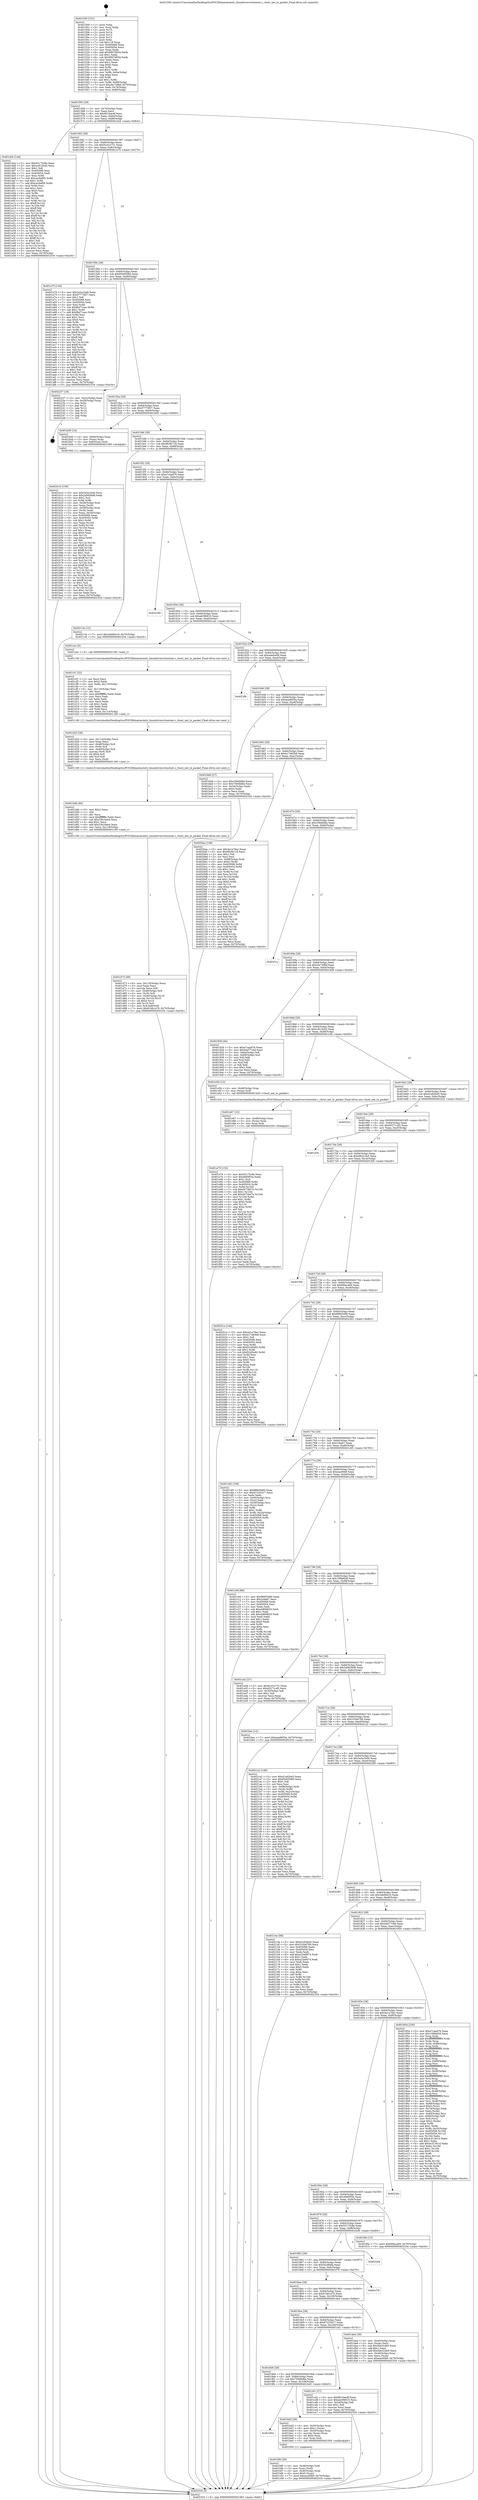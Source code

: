 digraph "0x401500" {
  label = "0x401500 (/mnt/c/Users/mathe/Desktop/tcc/POCII/binaries/extr_linuxdriversvhostnet.c_vhost_net_tx_packet_Final-ollvm.out::main(0))"
  labelloc = "t"
  node[shape=record]

  Entry [label="",width=0.3,height=0.3,shape=circle,fillcolor=black,style=filled]
  "0x401565" [label="{
     0x401565 [29]\l
     | [instrs]\l
     &nbsp;&nbsp;0x401565 \<+3\>: mov -0x70(%rbp),%eax\l
     &nbsp;&nbsp;0x401568 \<+2\>: mov %eax,%ecx\l
     &nbsp;&nbsp;0x40156a \<+6\>: sub $0x8010ae4f,%ecx\l
     &nbsp;&nbsp;0x401570 \<+6\>: mov %eax,-0x84(%rbp)\l
     &nbsp;&nbsp;0x401576 \<+6\>: mov %ecx,-0x88(%rbp)\l
     &nbsp;&nbsp;0x40157c \<+6\>: je 0000000000401dcb \<main+0x8cb\>\l
  }"]
  "0x401dcb" [label="{
     0x401dcb [144]\l
     | [instrs]\l
     &nbsp;&nbsp;0x401dcb \<+5\>: mov $0x55175c8e,%eax\l
     &nbsp;&nbsp;0x401dd0 \<+5\>: mov $0xcc912b43,%ecx\l
     &nbsp;&nbsp;0x401dd5 \<+2\>: mov $0x1,%dl\l
     &nbsp;&nbsp;0x401dd7 \<+7\>: mov 0x405068,%esi\l
     &nbsp;&nbsp;0x401dde \<+7\>: mov 0x405054,%edi\l
     &nbsp;&nbsp;0x401de5 \<+3\>: mov %esi,%r8d\l
     &nbsp;&nbsp;0x401de8 \<+7\>: sub $0xcec9af00,%r8d\l
     &nbsp;&nbsp;0x401def \<+4\>: sub $0x1,%r8d\l
     &nbsp;&nbsp;0x401df3 \<+7\>: add $0xcec9af00,%r8d\l
     &nbsp;&nbsp;0x401dfa \<+4\>: imul %r8d,%esi\l
     &nbsp;&nbsp;0x401dfe \<+3\>: and $0x1,%esi\l
     &nbsp;&nbsp;0x401e01 \<+3\>: cmp $0x0,%esi\l
     &nbsp;&nbsp;0x401e04 \<+4\>: sete %r9b\l
     &nbsp;&nbsp;0x401e08 \<+3\>: cmp $0xa,%edi\l
     &nbsp;&nbsp;0x401e0b \<+4\>: setl %r10b\l
     &nbsp;&nbsp;0x401e0f \<+3\>: mov %r9b,%r11b\l
     &nbsp;&nbsp;0x401e12 \<+4\>: xor $0xff,%r11b\l
     &nbsp;&nbsp;0x401e16 \<+3\>: mov %r10b,%bl\l
     &nbsp;&nbsp;0x401e19 \<+3\>: xor $0xff,%bl\l
     &nbsp;&nbsp;0x401e1c \<+3\>: xor $0x1,%dl\l
     &nbsp;&nbsp;0x401e1f \<+3\>: mov %r11b,%r14b\l
     &nbsp;&nbsp;0x401e22 \<+4\>: and $0xff,%r14b\l
     &nbsp;&nbsp;0x401e26 \<+3\>: and %dl,%r9b\l
     &nbsp;&nbsp;0x401e29 \<+3\>: mov %bl,%r15b\l
     &nbsp;&nbsp;0x401e2c \<+4\>: and $0xff,%r15b\l
     &nbsp;&nbsp;0x401e30 \<+3\>: and %dl,%r10b\l
     &nbsp;&nbsp;0x401e33 \<+3\>: or %r9b,%r14b\l
     &nbsp;&nbsp;0x401e36 \<+3\>: or %r10b,%r15b\l
     &nbsp;&nbsp;0x401e39 \<+3\>: xor %r15b,%r14b\l
     &nbsp;&nbsp;0x401e3c \<+3\>: or %bl,%r11b\l
     &nbsp;&nbsp;0x401e3f \<+4\>: xor $0xff,%r11b\l
     &nbsp;&nbsp;0x401e43 \<+3\>: or $0x1,%dl\l
     &nbsp;&nbsp;0x401e46 \<+3\>: and %dl,%r11b\l
     &nbsp;&nbsp;0x401e49 \<+3\>: or %r11b,%r14b\l
     &nbsp;&nbsp;0x401e4c \<+4\>: test $0x1,%r14b\l
     &nbsp;&nbsp;0x401e50 \<+3\>: cmovne %ecx,%eax\l
     &nbsp;&nbsp;0x401e53 \<+3\>: mov %eax,-0x70(%rbp)\l
     &nbsp;&nbsp;0x401e56 \<+5\>: jmp 0000000000402334 \<main+0xe34\>\l
  }"]
  "0x401582" [label="{
     0x401582 [28]\l
     | [instrs]\l
     &nbsp;&nbsp;0x401582 \<+5\>: jmp 0000000000401587 \<main+0x87\>\l
     &nbsp;&nbsp;0x401587 \<+6\>: mov -0x84(%rbp),%eax\l
     &nbsp;&nbsp;0x40158d \<+5\>: sub $0x91d1e731,%eax\l
     &nbsp;&nbsp;0x401592 \<+6\>: mov %eax,-0x8c(%rbp)\l
     &nbsp;&nbsp;0x401598 \<+6\>: je 0000000000401a70 \<main+0x570\>\l
  }"]
  Exit [label="",width=0.3,height=0.3,shape=circle,fillcolor=black,style=filled,peripheries=2]
  "0x401a70" [label="{
     0x401a70 [144]\l
     | [instrs]\l
     &nbsp;&nbsp;0x401a70 \<+5\>: mov $0x3a3a1b49,%eax\l
     &nbsp;&nbsp;0x401a75 \<+5\>: mov $0x97773f27,%ecx\l
     &nbsp;&nbsp;0x401a7a \<+2\>: mov $0x1,%dl\l
     &nbsp;&nbsp;0x401a7c \<+7\>: mov 0x405068,%esi\l
     &nbsp;&nbsp;0x401a83 \<+7\>: mov 0x405054,%edi\l
     &nbsp;&nbsp;0x401a8a \<+3\>: mov %esi,%r8d\l
     &nbsp;&nbsp;0x401a8d \<+7\>: sub $0xfbd71eec,%r8d\l
     &nbsp;&nbsp;0x401a94 \<+4\>: sub $0x1,%r8d\l
     &nbsp;&nbsp;0x401a98 \<+7\>: add $0xfbd71eec,%r8d\l
     &nbsp;&nbsp;0x401a9f \<+4\>: imul %r8d,%esi\l
     &nbsp;&nbsp;0x401aa3 \<+3\>: and $0x1,%esi\l
     &nbsp;&nbsp;0x401aa6 \<+3\>: cmp $0x0,%esi\l
     &nbsp;&nbsp;0x401aa9 \<+4\>: sete %r9b\l
     &nbsp;&nbsp;0x401aad \<+3\>: cmp $0xa,%edi\l
     &nbsp;&nbsp;0x401ab0 \<+4\>: setl %r10b\l
     &nbsp;&nbsp;0x401ab4 \<+3\>: mov %r9b,%r11b\l
     &nbsp;&nbsp;0x401ab7 \<+4\>: xor $0xff,%r11b\l
     &nbsp;&nbsp;0x401abb \<+3\>: mov %r10b,%bl\l
     &nbsp;&nbsp;0x401abe \<+3\>: xor $0xff,%bl\l
     &nbsp;&nbsp;0x401ac1 \<+3\>: xor $0x1,%dl\l
     &nbsp;&nbsp;0x401ac4 \<+3\>: mov %r11b,%r14b\l
     &nbsp;&nbsp;0x401ac7 \<+4\>: and $0xff,%r14b\l
     &nbsp;&nbsp;0x401acb \<+3\>: and %dl,%r9b\l
     &nbsp;&nbsp;0x401ace \<+3\>: mov %bl,%r15b\l
     &nbsp;&nbsp;0x401ad1 \<+4\>: and $0xff,%r15b\l
     &nbsp;&nbsp;0x401ad5 \<+3\>: and %dl,%r10b\l
     &nbsp;&nbsp;0x401ad8 \<+3\>: or %r9b,%r14b\l
     &nbsp;&nbsp;0x401adb \<+3\>: or %r10b,%r15b\l
     &nbsp;&nbsp;0x401ade \<+3\>: xor %r15b,%r14b\l
     &nbsp;&nbsp;0x401ae1 \<+3\>: or %bl,%r11b\l
     &nbsp;&nbsp;0x401ae4 \<+4\>: xor $0xff,%r11b\l
     &nbsp;&nbsp;0x401ae8 \<+3\>: or $0x1,%dl\l
     &nbsp;&nbsp;0x401aeb \<+3\>: and %dl,%r11b\l
     &nbsp;&nbsp;0x401aee \<+3\>: or %r11b,%r14b\l
     &nbsp;&nbsp;0x401af1 \<+4\>: test $0x1,%r14b\l
     &nbsp;&nbsp;0x401af5 \<+3\>: cmovne %ecx,%eax\l
     &nbsp;&nbsp;0x401af8 \<+3\>: mov %eax,-0x70(%rbp)\l
     &nbsp;&nbsp;0x401afb \<+5\>: jmp 0000000000402334 \<main+0xe34\>\l
  }"]
  "0x40159e" [label="{
     0x40159e [28]\l
     | [instrs]\l
     &nbsp;&nbsp;0x40159e \<+5\>: jmp 00000000004015a3 \<main+0xa3\>\l
     &nbsp;&nbsp;0x4015a3 \<+6\>: mov -0x84(%rbp),%eax\l
     &nbsp;&nbsp;0x4015a9 \<+5\>: sub $0x95405060,%eax\l
     &nbsp;&nbsp;0x4015ae \<+6\>: mov %eax,-0x90(%rbp)\l
     &nbsp;&nbsp;0x4015b4 \<+6\>: je 0000000000402237 \<main+0xd37\>\l
  }"]
  "0x401e76" [label="{
     0x401e76 [152]\l
     | [instrs]\l
     &nbsp;&nbsp;0x401e76 \<+5\>: mov $0x55175c8e,%ecx\l
     &nbsp;&nbsp;0x401e7b \<+5\>: mov $0x4fd0f55e,%edx\l
     &nbsp;&nbsp;0x401e80 \<+3\>: mov $0x1,%sil\l
     &nbsp;&nbsp;0x401e83 \<+8\>: mov 0x405068,%r8d\l
     &nbsp;&nbsp;0x401e8b \<+8\>: mov 0x405054,%r9d\l
     &nbsp;&nbsp;0x401e93 \<+3\>: mov %r8d,%r10d\l
     &nbsp;&nbsp;0x401e96 \<+7\>: sub $0xd473b07e,%r10d\l
     &nbsp;&nbsp;0x401e9d \<+4\>: sub $0x1,%r10d\l
     &nbsp;&nbsp;0x401ea1 \<+7\>: add $0xd473b07e,%r10d\l
     &nbsp;&nbsp;0x401ea8 \<+4\>: imul %r10d,%r8d\l
     &nbsp;&nbsp;0x401eac \<+4\>: and $0x1,%r8d\l
     &nbsp;&nbsp;0x401eb0 \<+4\>: cmp $0x0,%r8d\l
     &nbsp;&nbsp;0x401eb4 \<+4\>: sete %r11b\l
     &nbsp;&nbsp;0x401eb8 \<+4\>: cmp $0xa,%r9d\l
     &nbsp;&nbsp;0x401ebc \<+3\>: setl %bl\l
     &nbsp;&nbsp;0x401ebf \<+3\>: mov %r11b,%r14b\l
     &nbsp;&nbsp;0x401ec2 \<+4\>: xor $0xff,%r14b\l
     &nbsp;&nbsp;0x401ec6 \<+3\>: mov %bl,%r15b\l
     &nbsp;&nbsp;0x401ec9 \<+4\>: xor $0xff,%r15b\l
     &nbsp;&nbsp;0x401ecd \<+4\>: xor $0x0,%sil\l
     &nbsp;&nbsp;0x401ed1 \<+3\>: mov %r14b,%r12b\l
     &nbsp;&nbsp;0x401ed4 \<+4\>: and $0x0,%r12b\l
     &nbsp;&nbsp;0x401ed8 \<+3\>: and %sil,%r11b\l
     &nbsp;&nbsp;0x401edb \<+3\>: mov %r15b,%r13b\l
     &nbsp;&nbsp;0x401ede \<+4\>: and $0x0,%r13b\l
     &nbsp;&nbsp;0x401ee2 \<+3\>: and %sil,%bl\l
     &nbsp;&nbsp;0x401ee5 \<+3\>: or %r11b,%r12b\l
     &nbsp;&nbsp;0x401ee8 \<+3\>: or %bl,%r13b\l
     &nbsp;&nbsp;0x401eeb \<+3\>: xor %r13b,%r12b\l
     &nbsp;&nbsp;0x401eee \<+3\>: or %r15b,%r14b\l
     &nbsp;&nbsp;0x401ef1 \<+4\>: xor $0xff,%r14b\l
     &nbsp;&nbsp;0x401ef5 \<+4\>: or $0x0,%sil\l
     &nbsp;&nbsp;0x401ef9 \<+3\>: and %sil,%r14b\l
     &nbsp;&nbsp;0x401efc \<+3\>: or %r14b,%r12b\l
     &nbsp;&nbsp;0x401eff \<+4\>: test $0x1,%r12b\l
     &nbsp;&nbsp;0x401f03 \<+3\>: cmovne %edx,%ecx\l
     &nbsp;&nbsp;0x401f06 \<+3\>: mov %ecx,-0x70(%rbp)\l
     &nbsp;&nbsp;0x401f09 \<+5\>: jmp 0000000000402334 \<main+0xe34\>\l
  }"]
  "0x402237" [label="{
     0x402237 [18]\l
     | [instrs]\l
     &nbsp;&nbsp;0x402237 \<+3\>: mov -0x2c(%rbp),%eax\l
     &nbsp;&nbsp;0x40223a \<+4\>: lea -0x28(%rbp),%rsp\l
     &nbsp;&nbsp;0x40223e \<+1\>: pop %rbx\l
     &nbsp;&nbsp;0x40223f \<+2\>: pop %r12\l
     &nbsp;&nbsp;0x402241 \<+2\>: pop %r13\l
     &nbsp;&nbsp;0x402243 \<+2\>: pop %r14\l
     &nbsp;&nbsp;0x402245 \<+2\>: pop %r15\l
     &nbsp;&nbsp;0x402247 \<+1\>: pop %rbp\l
     &nbsp;&nbsp;0x402248 \<+1\>: ret\l
  }"]
  "0x4015ba" [label="{
     0x4015ba [28]\l
     | [instrs]\l
     &nbsp;&nbsp;0x4015ba \<+5\>: jmp 00000000004015bf \<main+0xbf\>\l
     &nbsp;&nbsp;0x4015bf \<+6\>: mov -0x84(%rbp),%eax\l
     &nbsp;&nbsp;0x4015c5 \<+5\>: sub $0x97773f27,%eax\l
     &nbsp;&nbsp;0x4015ca \<+6\>: mov %eax,-0x94(%rbp)\l
     &nbsp;&nbsp;0x4015d0 \<+6\>: je 0000000000401b00 \<main+0x600\>\l
  }"]
  "0x401e67" [label="{
     0x401e67 [15]\l
     | [instrs]\l
     &nbsp;&nbsp;0x401e67 \<+4\>: mov -0x48(%rbp),%rax\l
     &nbsp;&nbsp;0x401e6b \<+3\>: mov (%rax),%rax\l
     &nbsp;&nbsp;0x401e6e \<+3\>: mov %rax,%rdi\l
     &nbsp;&nbsp;0x401e71 \<+5\>: call 0000000000401030 \<free@plt\>\l
     | [calls]\l
     &nbsp;&nbsp;0x401030 \{1\} (unknown)\l
  }"]
  "0x401b00" [label="{
     0x401b00 [16]\l
     | [instrs]\l
     &nbsp;&nbsp;0x401b00 \<+4\>: mov -0x60(%rbp),%rax\l
     &nbsp;&nbsp;0x401b04 \<+3\>: mov (%rax),%rax\l
     &nbsp;&nbsp;0x401b07 \<+4\>: mov 0x8(%rax),%rdi\l
     &nbsp;&nbsp;0x401b0b \<+5\>: call 0000000000401060 \<atoi@plt\>\l
     | [calls]\l
     &nbsp;&nbsp;0x401060 \{1\} (unknown)\l
  }"]
  "0x4015d6" [label="{
     0x4015d6 [28]\l
     | [instrs]\l
     &nbsp;&nbsp;0x4015d6 \<+5\>: jmp 00000000004015db \<main+0xdb\>\l
     &nbsp;&nbsp;0x4015db \<+6\>: mov -0x84(%rbp),%eax\l
     &nbsp;&nbsp;0x4015e1 \<+5\>: sub $0x9fc0b718,%eax\l
     &nbsp;&nbsp;0x4015e6 \<+6\>: mov %eax,-0x98(%rbp)\l
     &nbsp;&nbsp;0x4015ec \<+6\>: je 000000000040213e \<main+0xc3e\>\l
  }"]
  "0x401d73" [label="{
     0x401d73 [49]\l
     | [instrs]\l
     &nbsp;&nbsp;0x401d73 \<+6\>: mov -0x118(%rbp),%ecx\l
     &nbsp;&nbsp;0x401d79 \<+3\>: imul %eax,%ecx\l
     &nbsp;&nbsp;0x401d7c \<+3\>: movslq %ecx,%r8\l
     &nbsp;&nbsp;0x401d7f \<+4\>: mov -0x48(%rbp),%r9\l
     &nbsp;&nbsp;0x401d83 \<+3\>: mov (%r9),%r9\l
     &nbsp;&nbsp;0x401d86 \<+4\>: mov -0x40(%rbp),%r10\l
     &nbsp;&nbsp;0x401d8a \<+3\>: movslq (%r10),%r10\l
     &nbsp;&nbsp;0x401d8d \<+4\>: shl $0x4,%r10\l
     &nbsp;&nbsp;0x401d91 \<+3\>: add %r10,%r9\l
     &nbsp;&nbsp;0x401d94 \<+4\>: mov %r8,0x8(%r9)\l
     &nbsp;&nbsp;0x401d98 \<+7\>: movl $0x61bb1a76,-0x70(%rbp)\l
     &nbsp;&nbsp;0x401d9f \<+5\>: jmp 0000000000402334 \<main+0xe34\>\l
  }"]
  "0x40213e" [label="{
     0x40213e [12]\l
     | [instrs]\l
     &nbsp;&nbsp;0x40213e \<+7\>: movl $0x3eb80e16,-0x70(%rbp)\l
     &nbsp;&nbsp;0x402145 \<+5\>: jmp 0000000000402334 \<main+0xe34\>\l
  }"]
  "0x4015f2" [label="{
     0x4015f2 [28]\l
     | [instrs]\l
     &nbsp;&nbsp;0x4015f2 \<+5\>: jmp 00000000004015f7 \<main+0xf7\>\l
     &nbsp;&nbsp;0x4015f7 \<+6\>: mov -0x84(%rbp),%eax\l
     &nbsp;&nbsp;0x4015fd \<+5\>: sub $0xa7caa876,%eax\l
     &nbsp;&nbsp;0x401602 \<+6\>: mov %eax,-0x9c(%rbp)\l
     &nbsp;&nbsp;0x401608 \<+6\>: je 0000000000402249 \<main+0xd49\>\l
  }"]
  "0x401d4b" [label="{
     0x401d4b [40]\l
     | [instrs]\l
     &nbsp;&nbsp;0x401d4b \<+5\>: mov $0x2,%ecx\l
     &nbsp;&nbsp;0x401d50 \<+1\>: cltd\l
     &nbsp;&nbsp;0x401d51 \<+2\>: idiv %ecx\l
     &nbsp;&nbsp;0x401d53 \<+6\>: imul $0xfffffffe,%edx,%ecx\l
     &nbsp;&nbsp;0x401d59 \<+6\>: sub $0x23b16ee4,%ecx\l
     &nbsp;&nbsp;0x401d5f \<+3\>: add $0x1,%ecx\l
     &nbsp;&nbsp;0x401d62 \<+6\>: add $0x23b16ee4,%ecx\l
     &nbsp;&nbsp;0x401d68 \<+6\>: mov %ecx,-0x118(%rbp)\l
     &nbsp;&nbsp;0x401d6e \<+5\>: call 0000000000401160 \<next_i\>\l
     | [calls]\l
     &nbsp;&nbsp;0x401160 \{1\} (/mnt/c/Users/mathe/Desktop/tcc/POCII/binaries/extr_linuxdriversvhostnet.c_vhost_net_tx_packet_Final-ollvm.out::next_i)\l
  }"]
  "0x402249" [label="{
     0x402249\l
  }", style=dashed]
  "0x40160e" [label="{
     0x40160e [28]\l
     | [instrs]\l
     &nbsp;&nbsp;0x40160e \<+5\>: jmp 0000000000401613 \<main+0x113\>\l
     &nbsp;&nbsp;0x401613 \<+6\>: mov -0x84(%rbp),%eax\l
     &nbsp;&nbsp;0x401619 \<+5\>: sub $0xab296610,%eax\l
     &nbsp;&nbsp;0x40161e \<+6\>: mov %eax,-0xa0(%rbp)\l
     &nbsp;&nbsp;0x401624 \<+6\>: je 0000000000401cec \<main+0x7ec\>\l
  }"]
  "0x401d25" [label="{
     0x401d25 [38]\l
     | [instrs]\l
     &nbsp;&nbsp;0x401d25 \<+6\>: mov -0x114(%rbp),%ecx\l
     &nbsp;&nbsp;0x401d2b \<+3\>: imul %eax,%ecx\l
     &nbsp;&nbsp;0x401d2e \<+4\>: mov -0x48(%rbp),%r8\l
     &nbsp;&nbsp;0x401d32 \<+3\>: mov (%r8),%r8\l
     &nbsp;&nbsp;0x401d35 \<+4\>: mov -0x40(%rbp),%r9\l
     &nbsp;&nbsp;0x401d39 \<+3\>: movslq (%r9),%r9\l
     &nbsp;&nbsp;0x401d3c \<+4\>: shl $0x4,%r9\l
     &nbsp;&nbsp;0x401d40 \<+3\>: add %r9,%r8\l
     &nbsp;&nbsp;0x401d43 \<+3\>: mov %ecx,(%r8)\l
     &nbsp;&nbsp;0x401d46 \<+5\>: call 0000000000401160 \<next_i\>\l
     | [calls]\l
     &nbsp;&nbsp;0x401160 \{1\} (/mnt/c/Users/mathe/Desktop/tcc/POCII/binaries/extr_linuxdriversvhostnet.c_vhost_net_tx_packet_Final-ollvm.out::next_i)\l
  }"]
  "0x401cec" [label="{
     0x401cec [5]\l
     | [instrs]\l
     &nbsp;&nbsp;0x401cec \<+5\>: call 0000000000401160 \<next_i\>\l
     | [calls]\l
     &nbsp;&nbsp;0x401160 \{1\} (/mnt/c/Users/mathe/Desktop/tcc/POCII/binaries/extr_linuxdriversvhostnet.c_vhost_net_tx_packet_Final-ollvm.out::next_i)\l
  }"]
  "0x40162a" [label="{
     0x40162a [28]\l
     | [instrs]\l
     &nbsp;&nbsp;0x40162a \<+5\>: jmp 000000000040162f \<main+0x12f\>\l
     &nbsp;&nbsp;0x40162f \<+6\>: mov -0x84(%rbp),%eax\l
     &nbsp;&nbsp;0x401635 \<+5\>: sub $0xadefce08,%eax\l
     &nbsp;&nbsp;0x40163a \<+6\>: mov %eax,-0xa4(%rbp)\l
     &nbsp;&nbsp;0x401640 \<+6\>: je 00000000004022fb \<main+0xdfb\>\l
  }"]
  "0x401cf1" [label="{
     0x401cf1 [52]\l
     | [instrs]\l
     &nbsp;&nbsp;0x401cf1 \<+2\>: xor %ecx,%ecx\l
     &nbsp;&nbsp;0x401cf3 \<+5\>: mov $0x2,%edx\l
     &nbsp;&nbsp;0x401cf8 \<+6\>: mov %edx,-0x110(%rbp)\l
     &nbsp;&nbsp;0x401cfe \<+1\>: cltd\l
     &nbsp;&nbsp;0x401cff \<+6\>: mov -0x110(%rbp),%esi\l
     &nbsp;&nbsp;0x401d05 \<+2\>: idiv %esi\l
     &nbsp;&nbsp;0x401d07 \<+6\>: imul $0xfffffffe,%edx,%edx\l
     &nbsp;&nbsp;0x401d0d \<+2\>: mov %ecx,%edi\l
     &nbsp;&nbsp;0x401d0f \<+2\>: sub %edx,%edi\l
     &nbsp;&nbsp;0x401d11 \<+2\>: mov %ecx,%edx\l
     &nbsp;&nbsp;0x401d13 \<+3\>: sub $0x1,%edx\l
     &nbsp;&nbsp;0x401d16 \<+2\>: add %edx,%edi\l
     &nbsp;&nbsp;0x401d18 \<+2\>: sub %edi,%ecx\l
     &nbsp;&nbsp;0x401d1a \<+6\>: mov %ecx,-0x114(%rbp)\l
     &nbsp;&nbsp;0x401d20 \<+5\>: call 0000000000401160 \<next_i\>\l
     | [calls]\l
     &nbsp;&nbsp;0x401160 \{1\} (/mnt/c/Users/mathe/Desktop/tcc/POCII/binaries/extr_linuxdriversvhostnet.c_vhost_net_tx_packet_Final-ollvm.out::next_i)\l
  }"]
  "0x4022fb" [label="{
     0x4022fb\l
  }", style=dashed]
  "0x401646" [label="{
     0x401646 [28]\l
     | [instrs]\l
     &nbsp;&nbsp;0x401646 \<+5\>: jmp 000000000040164b \<main+0x14b\>\l
     &nbsp;&nbsp;0x40164b \<+6\>: mov -0x84(%rbp),%eax\l
     &nbsp;&nbsp;0x401651 \<+5\>: sub $0xaea8655a,%eax\l
     &nbsp;&nbsp;0x401656 \<+6\>: mov %eax,-0xa8(%rbp)\l
     &nbsp;&nbsp;0x40165c \<+6\>: je 0000000000401bb8 \<main+0x6b8\>\l
  }"]
  "0x401bf0" [label="{
     0x401bf0 [29]\l
     | [instrs]\l
     &nbsp;&nbsp;0x401bf0 \<+4\>: mov -0x48(%rbp),%rdi\l
     &nbsp;&nbsp;0x401bf4 \<+3\>: mov %rax,(%rdi)\l
     &nbsp;&nbsp;0x401bf7 \<+4\>: mov -0x40(%rbp),%rax\l
     &nbsp;&nbsp;0x401bfb \<+6\>: movl $0x0,(%rax)\l
     &nbsp;&nbsp;0x401c01 \<+7\>: movl $0xeac00b9,-0x70(%rbp)\l
     &nbsp;&nbsp;0x401c08 \<+5\>: jmp 0000000000402334 \<main+0xe34\>\l
  }"]
  "0x401bb8" [label="{
     0x401bb8 [27]\l
     | [instrs]\l
     &nbsp;&nbsp;0x401bb8 \<+5\>: mov $0xc59dd48a,%eax\l
     &nbsp;&nbsp;0x401bbd \<+5\>: mov $0x75948d6e,%ecx\l
     &nbsp;&nbsp;0x401bc2 \<+3\>: mov -0x34(%rbp),%edx\l
     &nbsp;&nbsp;0x401bc5 \<+3\>: cmp $0x0,%edx\l
     &nbsp;&nbsp;0x401bc8 \<+3\>: cmove %ecx,%eax\l
     &nbsp;&nbsp;0x401bcb \<+3\>: mov %eax,-0x70(%rbp)\l
     &nbsp;&nbsp;0x401bce \<+5\>: jmp 0000000000402334 \<main+0xe34\>\l
  }"]
  "0x401662" [label="{
     0x401662 [28]\l
     | [instrs]\l
     &nbsp;&nbsp;0x401662 \<+5\>: jmp 0000000000401667 \<main+0x167\>\l
     &nbsp;&nbsp;0x401667 \<+6\>: mov -0x84(%rbp),%eax\l
     &nbsp;&nbsp;0x40166d \<+5\>: sub $0xb17483b9,%eax\l
     &nbsp;&nbsp;0x401672 \<+6\>: mov %eax,-0xac(%rbp)\l
     &nbsp;&nbsp;0x401678 \<+6\>: je 00000000004020aa \<main+0xbaa\>\l
  }"]
  "0x401902" [label="{
     0x401902\l
  }", style=dashed]
  "0x4020aa" [label="{
     0x4020aa [148]\l
     | [instrs]\l
     &nbsp;&nbsp;0x4020aa \<+5\>: mov $0x4a1a76ec,%eax\l
     &nbsp;&nbsp;0x4020af \<+5\>: mov $0x9fc0b718,%ecx\l
     &nbsp;&nbsp;0x4020b4 \<+2\>: mov $0x1,%dl\l
     &nbsp;&nbsp;0x4020b6 \<+2\>: xor %esi,%esi\l
     &nbsp;&nbsp;0x4020b8 \<+4\>: mov -0x68(%rbp),%rdi\l
     &nbsp;&nbsp;0x4020bc \<+6\>: movl $0x0,(%rdi)\l
     &nbsp;&nbsp;0x4020c2 \<+8\>: mov 0x405068,%r8d\l
     &nbsp;&nbsp;0x4020ca \<+8\>: mov 0x405054,%r9d\l
     &nbsp;&nbsp;0x4020d2 \<+3\>: sub $0x1,%esi\l
     &nbsp;&nbsp;0x4020d5 \<+3\>: mov %r8d,%r10d\l
     &nbsp;&nbsp;0x4020d8 \<+3\>: add %esi,%r10d\l
     &nbsp;&nbsp;0x4020db \<+4\>: imul %r10d,%r8d\l
     &nbsp;&nbsp;0x4020df \<+4\>: and $0x1,%r8d\l
     &nbsp;&nbsp;0x4020e3 \<+4\>: cmp $0x0,%r8d\l
     &nbsp;&nbsp;0x4020e7 \<+4\>: sete %r11b\l
     &nbsp;&nbsp;0x4020eb \<+4\>: cmp $0xa,%r9d\l
     &nbsp;&nbsp;0x4020ef \<+3\>: setl %bl\l
     &nbsp;&nbsp;0x4020f2 \<+3\>: mov %r11b,%r14b\l
     &nbsp;&nbsp;0x4020f5 \<+4\>: xor $0xff,%r14b\l
     &nbsp;&nbsp;0x4020f9 \<+3\>: mov %bl,%r15b\l
     &nbsp;&nbsp;0x4020fc \<+4\>: xor $0xff,%r15b\l
     &nbsp;&nbsp;0x402100 \<+3\>: xor $0x0,%dl\l
     &nbsp;&nbsp;0x402103 \<+3\>: mov %r14b,%r12b\l
     &nbsp;&nbsp;0x402106 \<+4\>: and $0x0,%r12b\l
     &nbsp;&nbsp;0x40210a \<+3\>: and %dl,%r11b\l
     &nbsp;&nbsp;0x40210d \<+3\>: mov %r15b,%r13b\l
     &nbsp;&nbsp;0x402110 \<+4\>: and $0x0,%r13b\l
     &nbsp;&nbsp;0x402114 \<+2\>: and %dl,%bl\l
     &nbsp;&nbsp;0x402116 \<+3\>: or %r11b,%r12b\l
     &nbsp;&nbsp;0x402119 \<+3\>: or %bl,%r13b\l
     &nbsp;&nbsp;0x40211c \<+3\>: xor %r13b,%r12b\l
     &nbsp;&nbsp;0x40211f \<+3\>: or %r15b,%r14b\l
     &nbsp;&nbsp;0x402122 \<+4\>: xor $0xff,%r14b\l
     &nbsp;&nbsp;0x402126 \<+3\>: or $0x0,%dl\l
     &nbsp;&nbsp;0x402129 \<+3\>: and %dl,%r14b\l
     &nbsp;&nbsp;0x40212c \<+3\>: or %r14b,%r12b\l
     &nbsp;&nbsp;0x40212f \<+4\>: test $0x1,%r12b\l
     &nbsp;&nbsp;0x402133 \<+3\>: cmovne %ecx,%eax\l
     &nbsp;&nbsp;0x402136 \<+3\>: mov %eax,-0x70(%rbp)\l
     &nbsp;&nbsp;0x402139 \<+5\>: jmp 0000000000402334 \<main+0xe34\>\l
  }"]
  "0x40167e" [label="{
     0x40167e [28]\l
     | [instrs]\l
     &nbsp;&nbsp;0x40167e \<+5\>: jmp 0000000000401683 \<main+0x183\>\l
     &nbsp;&nbsp;0x401683 \<+6\>: mov -0x84(%rbp),%eax\l
     &nbsp;&nbsp;0x401689 \<+5\>: sub $0xc59dd48a,%eax\l
     &nbsp;&nbsp;0x40168e \<+6\>: mov %eax,-0xb0(%rbp)\l
     &nbsp;&nbsp;0x401694 \<+6\>: je 0000000000401f1a \<main+0xa1a\>\l
  }"]
  "0x401bd3" [label="{
     0x401bd3 [29]\l
     | [instrs]\l
     &nbsp;&nbsp;0x401bd3 \<+4\>: mov -0x50(%rbp),%rax\l
     &nbsp;&nbsp;0x401bd7 \<+6\>: movl $0x1,(%rax)\l
     &nbsp;&nbsp;0x401bdd \<+4\>: mov -0x50(%rbp),%rax\l
     &nbsp;&nbsp;0x401be1 \<+3\>: movslq (%rax),%rax\l
     &nbsp;&nbsp;0x401be4 \<+4\>: shl $0x4,%rax\l
     &nbsp;&nbsp;0x401be8 \<+3\>: mov %rax,%rdi\l
     &nbsp;&nbsp;0x401beb \<+5\>: call 0000000000401050 \<malloc@plt\>\l
     | [calls]\l
     &nbsp;&nbsp;0x401050 \{1\} (unknown)\l
  }"]
  "0x401f1a" [label="{
     0x401f1a\l
  }", style=dashed]
  "0x40169a" [label="{
     0x40169a [28]\l
     | [instrs]\l
     &nbsp;&nbsp;0x40169a \<+5\>: jmp 000000000040169f \<main+0x19f\>\l
     &nbsp;&nbsp;0x40169f \<+6\>: mov -0x84(%rbp),%eax\l
     &nbsp;&nbsp;0x4016a5 \<+5\>: sub $0xcbc748bf,%eax\l
     &nbsp;&nbsp;0x4016aa \<+6\>: mov %eax,-0xb4(%rbp)\l
     &nbsp;&nbsp;0x4016b0 \<+6\>: je 0000000000401928 \<main+0x428\>\l
  }"]
  "0x4018e6" [label="{
     0x4018e6 [28]\l
     | [instrs]\l
     &nbsp;&nbsp;0x4018e6 \<+5\>: jmp 00000000004018eb \<main+0x3eb\>\l
     &nbsp;&nbsp;0x4018eb \<+6\>: mov -0x84(%rbp),%eax\l
     &nbsp;&nbsp;0x4018f1 \<+5\>: sub $0x75948d6e,%eax\l
     &nbsp;&nbsp;0x4018f6 \<+6\>: mov %eax,-0x108(%rbp)\l
     &nbsp;&nbsp;0x4018fc \<+6\>: je 0000000000401bd3 \<main+0x6d3\>\l
  }"]
  "0x401928" [label="{
     0x401928 [44]\l
     | [instrs]\l
     &nbsp;&nbsp;0x401928 \<+5\>: mov $0xa7caa876,%eax\l
     &nbsp;&nbsp;0x40192d \<+5\>: mov $0x44d77c9d,%ecx\l
     &nbsp;&nbsp;0x401932 \<+3\>: mov -0x6a(%rbp),%dl\l
     &nbsp;&nbsp;0x401935 \<+4\>: mov -0x69(%rbp),%sil\l
     &nbsp;&nbsp;0x401939 \<+3\>: mov %dl,%dil\l
     &nbsp;&nbsp;0x40193c \<+3\>: and %sil,%dil\l
     &nbsp;&nbsp;0x40193f \<+3\>: xor %sil,%dl\l
     &nbsp;&nbsp;0x401942 \<+3\>: or %dl,%dil\l
     &nbsp;&nbsp;0x401945 \<+4\>: test $0x1,%dil\l
     &nbsp;&nbsp;0x401949 \<+3\>: cmovne %ecx,%eax\l
     &nbsp;&nbsp;0x40194c \<+3\>: mov %eax,-0x70(%rbp)\l
     &nbsp;&nbsp;0x40194f \<+5\>: jmp 0000000000402334 \<main+0xe34\>\l
  }"]
  "0x4016b6" [label="{
     0x4016b6 [28]\l
     | [instrs]\l
     &nbsp;&nbsp;0x4016b6 \<+5\>: jmp 00000000004016bb \<main+0x1bb\>\l
     &nbsp;&nbsp;0x4016bb \<+6\>: mov -0x84(%rbp),%eax\l
     &nbsp;&nbsp;0x4016c1 \<+5\>: sub $0xcc912b43,%eax\l
     &nbsp;&nbsp;0x4016c6 \<+6\>: mov %eax,-0xb8(%rbp)\l
     &nbsp;&nbsp;0x4016cc \<+6\>: je 0000000000401e5b \<main+0x95b\>\l
  }"]
  "0x402334" [label="{
     0x402334 [5]\l
     | [instrs]\l
     &nbsp;&nbsp;0x402334 \<+5\>: jmp 0000000000401565 \<main+0x65\>\l
  }"]
  "0x401500" [label="{
     0x401500 [101]\l
     | [instrs]\l
     &nbsp;&nbsp;0x401500 \<+1\>: push %rbp\l
     &nbsp;&nbsp;0x401501 \<+3\>: mov %rsp,%rbp\l
     &nbsp;&nbsp;0x401504 \<+2\>: push %r15\l
     &nbsp;&nbsp;0x401506 \<+2\>: push %r14\l
     &nbsp;&nbsp;0x401508 \<+2\>: push %r13\l
     &nbsp;&nbsp;0x40150a \<+2\>: push %r12\l
     &nbsp;&nbsp;0x40150c \<+1\>: push %rbx\l
     &nbsp;&nbsp;0x40150d \<+7\>: sub $0x118,%rsp\l
     &nbsp;&nbsp;0x401514 \<+7\>: mov 0x405068,%eax\l
     &nbsp;&nbsp;0x40151b \<+7\>: mov 0x405054,%ecx\l
     &nbsp;&nbsp;0x401522 \<+2\>: mov %eax,%edx\l
     &nbsp;&nbsp;0x401524 \<+6\>: add $0x9907d834,%edx\l
     &nbsp;&nbsp;0x40152a \<+3\>: sub $0x1,%edx\l
     &nbsp;&nbsp;0x40152d \<+6\>: sub $0x9907d834,%edx\l
     &nbsp;&nbsp;0x401533 \<+3\>: imul %edx,%eax\l
     &nbsp;&nbsp;0x401536 \<+3\>: and $0x1,%eax\l
     &nbsp;&nbsp;0x401539 \<+3\>: cmp $0x0,%eax\l
     &nbsp;&nbsp;0x40153c \<+4\>: sete %r8b\l
     &nbsp;&nbsp;0x401540 \<+4\>: and $0x1,%r8b\l
     &nbsp;&nbsp;0x401544 \<+4\>: mov %r8b,-0x6a(%rbp)\l
     &nbsp;&nbsp;0x401548 \<+3\>: cmp $0xa,%ecx\l
     &nbsp;&nbsp;0x40154b \<+4\>: setl %r8b\l
     &nbsp;&nbsp;0x40154f \<+4\>: and $0x1,%r8b\l
     &nbsp;&nbsp;0x401553 \<+4\>: mov %r8b,-0x69(%rbp)\l
     &nbsp;&nbsp;0x401557 \<+7\>: movl $0xcbc748bf,-0x70(%rbp)\l
     &nbsp;&nbsp;0x40155e \<+3\>: mov %edi,-0x74(%rbp)\l
     &nbsp;&nbsp;0x401561 \<+4\>: mov %rsi,-0x80(%rbp)\l
  }"]
  "0x401cd1" [label="{
     0x401cd1 [27]\l
     | [instrs]\l
     &nbsp;&nbsp;0x401cd1 \<+5\>: mov $0x8010ae4f,%eax\l
     &nbsp;&nbsp;0x401cd6 \<+5\>: mov $0xab296610,%ecx\l
     &nbsp;&nbsp;0x401cdb \<+3\>: mov -0x2d(%rbp),%dl\l
     &nbsp;&nbsp;0x401cde \<+3\>: test $0x1,%dl\l
     &nbsp;&nbsp;0x401ce1 \<+3\>: cmovne %ecx,%eax\l
     &nbsp;&nbsp;0x401ce4 \<+3\>: mov %eax,-0x70(%rbp)\l
     &nbsp;&nbsp;0x401ce7 \<+5\>: jmp 0000000000402334 \<main+0xe34\>\l
  }"]
  "0x401e5b" [label="{
     0x401e5b [12]\l
     | [instrs]\l
     &nbsp;&nbsp;0x401e5b \<+4\>: mov -0x48(%rbp),%rax\l
     &nbsp;&nbsp;0x401e5f \<+3\>: mov (%rax),%rdi\l
     &nbsp;&nbsp;0x401e62 \<+5\>: call 0000000000401420 \<vhost_net_tx_packet\>\l
     | [calls]\l
     &nbsp;&nbsp;0x401420 \{1\} (/mnt/c/Users/mathe/Desktop/tcc/POCII/binaries/extr_linuxdriversvhostnet.c_vhost_net_tx_packet_Final-ollvm.out::vhost_net_tx_packet)\l
  }"]
  "0x4016d2" [label="{
     0x4016d2 [28]\l
     | [instrs]\l
     &nbsp;&nbsp;0x4016d2 \<+5\>: jmp 00000000004016d7 \<main+0x1d7\>\l
     &nbsp;&nbsp;0x4016d7 \<+6\>: mov -0x84(%rbp),%eax\l
     &nbsp;&nbsp;0x4016dd \<+5\>: sub $0xd1a92bd3,%eax\l
     &nbsp;&nbsp;0x4016e2 \<+6\>: mov %eax,-0xbc(%rbp)\l
     &nbsp;&nbsp;0x4016e8 \<+6\>: je 0000000000402322 \<main+0xe22\>\l
  }"]
  "0x4018ca" [label="{
     0x4018ca [28]\l
     | [instrs]\l
     &nbsp;&nbsp;0x4018ca \<+5\>: jmp 00000000004018cf \<main+0x3cf\>\l
     &nbsp;&nbsp;0x4018cf \<+6\>: mov -0x84(%rbp),%eax\l
     &nbsp;&nbsp;0x4018d5 \<+5\>: sub $0x67235417,%eax\l
     &nbsp;&nbsp;0x4018da \<+6\>: mov %eax,-0x104(%rbp)\l
     &nbsp;&nbsp;0x4018e0 \<+6\>: je 0000000000401cd1 \<main+0x7d1\>\l
  }"]
  "0x402322" [label="{
     0x402322\l
  }", style=dashed]
  "0x4016ee" [label="{
     0x4016ee [28]\l
     | [instrs]\l
     &nbsp;&nbsp;0x4016ee \<+5\>: jmp 00000000004016f3 \<main+0x1f3\>\l
     &nbsp;&nbsp;0x4016f3 \<+6\>: mov -0x84(%rbp),%eax\l
     &nbsp;&nbsp;0x4016f9 \<+5\>: sub $0xd5271cd5,%eax\l
     &nbsp;&nbsp;0x4016fe \<+6\>: mov %eax,-0xc0(%rbp)\l
     &nbsp;&nbsp;0x401704 \<+6\>: je 0000000000401a55 \<main+0x555\>\l
  }"]
  "0x401da4" [label="{
     0x401da4 [39]\l
     | [instrs]\l
     &nbsp;&nbsp;0x401da4 \<+4\>: mov -0x40(%rbp),%rax\l
     &nbsp;&nbsp;0x401da8 \<+2\>: mov (%rax),%ecx\l
     &nbsp;&nbsp;0x401daa \<+6\>: sub $0x5be32465,%ecx\l
     &nbsp;&nbsp;0x401db0 \<+3\>: add $0x1,%ecx\l
     &nbsp;&nbsp;0x401db3 \<+6\>: add $0x5be32465,%ecx\l
     &nbsp;&nbsp;0x401db9 \<+4\>: mov -0x40(%rbp),%rax\l
     &nbsp;&nbsp;0x401dbd \<+2\>: mov %ecx,(%rax)\l
     &nbsp;&nbsp;0x401dbf \<+7\>: movl $0xeac00b9,-0x70(%rbp)\l
     &nbsp;&nbsp;0x401dc6 \<+5\>: jmp 0000000000402334 \<main+0xe34\>\l
  }"]
  "0x401a55" [label="{
     0x401a55\l
  }", style=dashed]
  "0x40170a" [label="{
     0x40170a [28]\l
     | [instrs]\l
     &nbsp;&nbsp;0x40170a \<+5\>: jmp 000000000040170f \<main+0x20f\>\l
     &nbsp;&nbsp;0x40170f \<+6\>: mov -0x84(%rbp),%eax\l
     &nbsp;&nbsp;0x401715 \<+5\>: sub $0xe8b2c5a5,%eax\l
     &nbsp;&nbsp;0x40171a \<+6\>: mov %eax,-0xc4(%rbp)\l
     &nbsp;&nbsp;0x401720 \<+6\>: je 0000000000401f26 \<main+0xa26\>\l
  }"]
  "0x4018ae" [label="{
     0x4018ae [28]\l
     | [instrs]\l
     &nbsp;&nbsp;0x4018ae \<+5\>: jmp 00000000004018b3 \<main+0x3b3\>\l
     &nbsp;&nbsp;0x4018b3 \<+6\>: mov -0x84(%rbp),%eax\l
     &nbsp;&nbsp;0x4018b9 \<+5\>: sub $0x61bb1a76,%eax\l
     &nbsp;&nbsp;0x4018be \<+6\>: mov %eax,-0x100(%rbp)\l
     &nbsp;&nbsp;0x4018c4 \<+6\>: je 0000000000401da4 \<main+0x8a4\>\l
  }"]
  "0x401f26" [label="{
     0x401f26\l
  }", style=dashed]
  "0x401726" [label="{
     0x401726 [28]\l
     | [instrs]\l
     &nbsp;&nbsp;0x401726 \<+5\>: jmp 000000000040172b \<main+0x22b\>\l
     &nbsp;&nbsp;0x40172b \<+6\>: mov -0x84(%rbp),%eax\l
     &nbsp;&nbsp;0x401731 \<+5\>: sub $0xf49aca94,%eax\l
     &nbsp;&nbsp;0x401736 \<+6\>: mov %eax,-0xc8(%rbp)\l
     &nbsp;&nbsp;0x40173c \<+6\>: je 000000000040201a \<main+0xb1a\>\l
  }"]
  "0x401f79" [label="{
     0x401f79\l
  }", style=dashed]
  "0x40201a" [label="{
     0x40201a [144]\l
     | [instrs]\l
     &nbsp;&nbsp;0x40201a \<+5\>: mov $0x4a1a76ec,%eax\l
     &nbsp;&nbsp;0x40201f \<+5\>: mov $0xb17483b9,%ecx\l
     &nbsp;&nbsp;0x402024 \<+2\>: mov $0x1,%dl\l
     &nbsp;&nbsp;0x402026 \<+7\>: mov 0x405068,%esi\l
     &nbsp;&nbsp;0x40202d \<+7\>: mov 0x405054,%edi\l
     &nbsp;&nbsp;0x402034 \<+3\>: mov %esi,%r8d\l
     &nbsp;&nbsp;0x402037 \<+7\>: add $0xf22d5e92,%r8d\l
     &nbsp;&nbsp;0x40203e \<+4\>: sub $0x1,%r8d\l
     &nbsp;&nbsp;0x402042 \<+7\>: sub $0xf22d5e92,%r8d\l
     &nbsp;&nbsp;0x402049 \<+4\>: imul %r8d,%esi\l
     &nbsp;&nbsp;0x40204d \<+3\>: and $0x1,%esi\l
     &nbsp;&nbsp;0x402050 \<+3\>: cmp $0x0,%esi\l
     &nbsp;&nbsp;0x402053 \<+4\>: sete %r9b\l
     &nbsp;&nbsp;0x402057 \<+3\>: cmp $0xa,%edi\l
     &nbsp;&nbsp;0x40205a \<+4\>: setl %r10b\l
     &nbsp;&nbsp;0x40205e \<+3\>: mov %r9b,%r11b\l
     &nbsp;&nbsp;0x402061 \<+4\>: xor $0xff,%r11b\l
     &nbsp;&nbsp;0x402065 \<+3\>: mov %r10b,%bl\l
     &nbsp;&nbsp;0x402068 \<+3\>: xor $0xff,%bl\l
     &nbsp;&nbsp;0x40206b \<+3\>: xor $0x1,%dl\l
     &nbsp;&nbsp;0x40206e \<+3\>: mov %r11b,%r14b\l
     &nbsp;&nbsp;0x402071 \<+4\>: and $0xff,%r14b\l
     &nbsp;&nbsp;0x402075 \<+3\>: and %dl,%r9b\l
     &nbsp;&nbsp;0x402078 \<+3\>: mov %bl,%r15b\l
     &nbsp;&nbsp;0x40207b \<+4\>: and $0xff,%r15b\l
     &nbsp;&nbsp;0x40207f \<+3\>: and %dl,%r10b\l
     &nbsp;&nbsp;0x402082 \<+3\>: or %r9b,%r14b\l
     &nbsp;&nbsp;0x402085 \<+3\>: or %r10b,%r15b\l
     &nbsp;&nbsp;0x402088 \<+3\>: xor %r15b,%r14b\l
     &nbsp;&nbsp;0x40208b \<+3\>: or %bl,%r11b\l
     &nbsp;&nbsp;0x40208e \<+4\>: xor $0xff,%r11b\l
     &nbsp;&nbsp;0x402092 \<+3\>: or $0x1,%dl\l
     &nbsp;&nbsp;0x402095 \<+3\>: and %dl,%r11b\l
     &nbsp;&nbsp;0x402098 \<+3\>: or %r11b,%r14b\l
     &nbsp;&nbsp;0x40209b \<+4\>: test $0x1,%r14b\l
     &nbsp;&nbsp;0x40209f \<+3\>: cmovne %ecx,%eax\l
     &nbsp;&nbsp;0x4020a2 \<+3\>: mov %eax,-0x70(%rbp)\l
     &nbsp;&nbsp;0x4020a5 \<+5\>: jmp 0000000000402334 \<main+0xe34\>\l
  }"]
  "0x401742" [label="{
     0x401742 [28]\l
     | [instrs]\l
     &nbsp;&nbsp;0x401742 \<+5\>: jmp 0000000000401747 \<main+0x247\>\l
     &nbsp;&nbsp;0x401747 \<+6\>: mov -0x84(%rbp),%eax\l
     &nbsp;&nbsp;0x40174d \<+5\>: sub $0xf8805489,%eax\l
     &nbsp;&nbsp;0x401752 \<+6\>: mov %eax,-0xcc(%rbp)\l
     &nbsp;&nbsp;0x401758 \<+6\>: je 00000000004022b2 \<main+0xdb2\>\l
  }"]
  "0x401892" [label="{
     0x401892 [28]\l
     | [instrs]\l
     &nbsp;&nbsp;0x401892 \<+5\>: jmp 0000000000401897 \<main+0x397\>\l
     &nbsp;&nbsp;0x401897 \<+6\>: mov -0x84(%rbp),%eax\l
     &nbsp;&nbsp;0x40189d \<+5\>: sub $0x5a2f6dfa,%eax\l
     &nbsp;&nbsp;0x4018a2 \<+6\>: mov %eax,-0xfc(%rbp)\l
     &nbsp;&nbsp;0x4018a8 \<+6\>: je 0000000000401f79 \<main+0xa79\>\l
  }"]
  "0x4022b2" [label="{
     0x4022b2\l
  }", style=dashed]
  "0x40175e" [label="{
     0x40175e [28]\l
     | [instrs]\l
     &nbsp;&nbsp;0x40175e \<+5\>: jmp 0000000000401763 \<main+0x263\>\l
     &nbsp;&nbsp;0x401763 \<+6\>: mov -0x84(%rbp),%eax\l
     &nbsp;&nbsp;0x401769 \<+5\>: sub $0x2c6a87,%eax\l
     &nbsp;&nbsp;0x40176e \<+6\>: mov %eax,-0xd0(%rbp)\l
     &nbsp;&nbsp;0x401774 \<+6\>: je 0000000000401c65 \<main+0x765\>\l
  }"]
  "0x4022d4" [label="{
     0x4022d4\l
  }", style=dashed]
  "0x401c65" [label="{
     0x401c65 [108]\l
     | [instrs]\l
     &nbsp;&nbsp;0x401c65 \<+5\>: mov $0xf8805489,%eax\l
     &nbsp;&nbsp;0x401c6a \<+5\>: mov $0x67235417,%ecx\l
     &nbsp;&nbsp;0x401c6f \<+2\>: xor %edx,%edx\l
     &nbsp;&nbsp;0x401c71 \<+4\>: mov -0x40(%rbp),%rsi\l
     &nbsp;&nbsp;0x401c75 \<+2\>: mov (%rsi),%edi\l
     &nbsp;&nbsp;0x401c77 \<+4\>: mov -0x50(%rbp),%rsi\l
     &nbsp;&nbsp;0x401c7b \<+2\>: cmp (%rsi),%edi\l
     &nbsp;&nbsp;0x401c7d \<+4\>: setl %r8b\l
     &nbsp;&nbsp;0x401c81 \<+4\>: and $0x1,%r8b\l
     &nbsp;&nbsp;0x401c85 \<+4\>: mov %r8b,-0x2d(%rbp)\l
     &nbsp;&nbsp;0x401c89 \<+7\>: mov 0x405068,%edi\l
     &nbsp;&nbsp;0x401c90 \<+8\>: mov 0x405054,%r9d\l
     &nbsp;&nbsp;0x401c98 \<+3\>: sub $0x1,%edx\l
     &nbsp;&nbsp;0x401c9b \<+3\>: mov %edi,%r10d\l
     &nbsp;&nbsp;0x401c9e \<+3\>: add %edx,%r10d\l
     &nbsp;&nbsp;0x401ca1 \<+4\>: imul %r10d,%edi\l
     &nbsp;&nbsp;0x401ca5 \<+3\>: and $0x1,%edi\l
     &nbsp;&nbsp;0x401ca8 \<+3\>: cmp $0x0,%edi\l
     &nbsp;&nbsp;0x401cab \<+4\>: sete %r8b\l
     &nbsp;&nbsp;0x401caf \<+4\>: cmp $0xa,%r9d\l
     &nbsp;&nbsp;0x401cb3 \<+4\>: setl %r11b\l
     &nbsp;&nbsp;0x401cb7 \<+3\>: mov %r8b,%bl\l
     &nbsp;&nbsp;0x401cba \<+3\>: and %r11b,%bl\l
     &nbsp;&nbsp;0x401cbd \<+3\>: xor %r11b,%r8b\l
     &nbsp;&nbsp;0x401cc0 \<+3\>: or %r8b,%bl\l
     &nbsp;&nbsp;0x401cc3 \<+3\>: test $0x1,%bl\l
     &nbsp;&nbsp;0x401cc6 \<+3\>: cmovne %ecx,%eax\l
     &nbsp;&nbsp;0x401cc9 \<+3\>: mov %eax,-0x70(%rbp)\l
     &nbsp;&nbsp;0x401ccc \<+5\>: jmp 0000000000402334 \<main+0xe34\>\l
  }"]
  "0x40177a" [label="{
     0x40177a [28]\l
     | [instrs]\l
     &nbsp;&nbsp;0x40177a \<+5\>: jmp 000000000040177f \<main+0x27f\>\l
     &nbsp;&nbsp;0x40177f \<+6\>: mov -0x84(%rbp),%eax\l
     &nbsp;&nbsp;0x401785 \<+5\>: sub $0xeac00b9,%eax\l
     &nbsp;&nbsp;0x40178a \<+6\>: mov %eax,-0xd4(%rbp)\l
     &nbsp;&nbsp;0x401790 \<+6\>: je 0000000000401c0d \<main+0x70d\>\l
  }"]
  "0x401876" [label="{
     0x401876 [28]\l
     | [instrs]\l
     &nbsp;&nbsp;0x401876 \<+5\>: jmp 000000000040187b \<main+0x37b\>\l
     &nbsp;&nbsp;0x40187b \<+6\>: mov -0x84(%rbp),%eax\l
     &nbsp;&nbsp;0x401881 \<+5\>: sub $0x55175c8e,%eax\l
     &nbsp;&nbsp;0x401886 \<+6\>: mov %eax,-0xf8(%rbp)\l
     &nbsp;&nbsp;0x40188c \<+6\>: je 00000000004022d4 \<main+0xdd4\>\l
  }"]
  "0x401c0d" [label="{
     0x401c0d [88]\l
     | [instrs]\l
     &nbsp;&nbsp;0x401c0d \<+5\>: mov $0xf8805489,%eax\l
     &nbsp;&nbsp;0x401c12 \<+5\>: mov $0x2c6a87,%ecx\l
     &nbsp;&nbsp;0x401c17 \<+7\>: mov 0x405068,%edx\l
     &nbsp;&nbsp;0x401c1e \<+7\>: mov 0x405054,%esi\l
     &nbsp;&nbsp;0x401c25 \<+2\>: mov %edx,%edi\l
     &nbsp;&nbsp;0x401c27 \<+6\>: sub $0xcb80d625,%edi\l
     &nbsp;&nbsp;0x401c2d \<+3\>: sub $0x1,%edi\l
     &nbsp;&nbsp;0x401c30 \<+6\>: add $0xcb80d625,%edi\l
     &nbsp;&nbsp;0x401c36 \<+3\>: imul %edi,%edx\l
     &nbsp;&nbsp;0x401c39 \<+3\>: and $0x1,%edx\l
     &nbsp;&nbsp;0x401c3c \<+3\>: cmp $0x0,%edx\l
     &nbsp;&nbsp;0x401c3f \<+4\>: sete %r8b\l
     &nbsp;&nbsp;0x401c43 \<+3\>: cmp $0xa,%esi\l
     &nbsp;&nbsp;0x401c46 \<+4\>: setl %r9b\l
     &nbsp;&nbsp;0x401c4a \<+3\>: mov %r8b,%r10b\l
     &nbsp;&nbsp;0x401c4d \<+3\>: and %r9b,%r10b\l
     &nbsp;&nbsp;0x401c50 \<+3\>: xor %r9b,%r8b\l
     &nbsp;&nbsp;0x401c53 \<+3\>: or %r8b,%r10b\l
     &nbsp;&nbsp;0x401c56 \<+4\>: test $0x1,%r10b\l
     &nbsp;&nbsp;0x401c5a \<+3\>: cmovne %ecx,%eax\l
     &nbsp;&nbsp;0x401c5d \<+3\>: mov %eax,-0x70(%rbp)\l
     &nbsp;&nbsp;0x401c60 \<+5\>: jmp 0000000000402334 \<main+0xe34\>\l
  }"]
  "0x401796" [label="{
     0x401796 [28]\l
     | [instrs]\l
     &nbsp;&nbsp;0x401796 \<+5\>: jmp 000000000040179b \<main+0x29b\>\l
     &nbsp;&nbsp;0x40179b \<+6\>: mov -0x84(%rbp),%eax\l
     &nbsp;&nbsp;0x4017a1 \<+5\>: sub $0x108fe828,%eax\l
     &nbsp;&nbsp;0x4017a6 \<+6\>: mov %eax,-0xd8(%rbp)\l
     &nbsp;&nbsp;0x4017ac \<+6\>: je 0000000000401a3a \<main+0x53a\>\l
  }"]
  "0x401f0e" [label="{
     0x401f0e [12]\l
     | [instrs]\l
     &nbsp;&nbsp;0x401f0e \<+7\>: movl $0xf49aca94,-0x70(%rbp)\l
     &nbsp;&nbsp;0x401f15 \<+5\>: jmp 0000000000402334 \<main+0xe34\>\l
  }"]
  "0x401a3a" [label="{
     0x401a3a [27]\l
     | [instrs]\l
     &nbsp;&nbsp;0x401a3a \<+5\>: mov $0x91d1e731,%eax\l
     &nbsp;&nbsp;0x401a3f \<+5\>: mov $0xd5271cd5,%ecx\l
     &nbsp;&nbsp;0x401a44 \<+3\>: mov -0x35(%rbp),%dl\l
     &nbsp;&nbsp;0x401a47 \<+3\>: test $0x1,%dl\l
     &nbsp;&nbsp;0x401a4a \<+3\>: cmovne %ecx,%eax\l
     &nbsp;&nbsp;0x401a4d \<+3\>: mov %eax,-0x70(%rbp)\l
     &nbsp;&nbsp;0x401a50 \<+5\>: jmp 0000000000402334 \<main+0xe34\>\l
  }"]
  "0x4017b2" [label="{
     0x4017b2 [28]\l
     | [instrs]\l
     &nbsp;&nbsp;0x4017b2 \<+5\>: jmp 00000000004017b7 \<main+0x2b7\>\l
     &nbsp;&nbsp;0x4017b7 \<+6\>: mov -0x84(%rbp),%eax\l
     &nbsp;&nbsp;0x4017bd \<+5\>: sub $0x2a0836d8,%eax\l
     &nbsp;&nbsp;0x4017c2 \<+6\>: mov %eax,-0xdc(%rbp)\l
     &nbsp;&nbsp;0x4017c8 \<+6\>: je 0000000000401bac \<main+0x6ac\>\l
  }"]
  "0x40185a" [label="{
     0x40185a [28]\l
     | [instrs]\l
     &nbsp;&nbsp;0x40185a \<+5\>: jmp 000000000040185f \<main+0x35f\>\l
     &nbsp;&nbsp;0x40185f \<+6\>: mov -0x84(%rbp),%eax\l
     &nbsp;&nbsp;0x401865 \<+5\>: sub $0x4fd0f55e,%eax\l
     &nbsp;&nbsp;0x40186a \<+6\>: mov %eax,-0xf4(%rbp)\l
     &nbsp;&nbsp;0x401870 \<+6\>: je 0000000000401f0e \<main+0xa0e\>\l
  }"]
  "0x401bac" [label="{
     0x401bac [12]\l
     | [instrs]\l
     &nbsp;&nbsp;0x401bac \<+7\>: movl $0xaea8655a,-0x70(%rbp)\l
     &nbsp;&nbsp;0x401bb3 \<+5\>: jmp 0000000000402334 \<main+0xe34\>\l
  }"]
  "0x4017ce" [label="{
     0x4017ce [28]\l
     | [instrs]\l
     &nbsp;&nbsp;0x4017ce \<+5\>: jmp 00000000004017d3 \<main+0x2d3\>\l
     &nbsp;&nbsp;0x4017d3 \<+6\>: mov -0x84(%rbp),%eax\l
     &nbsp;&nbsp;0x4017d9 \<+5\>: sub $0x3164d769,%eax\l
     &nbsp;&nbsp;0x4017de \<+6\>: mov %eax,-0xe0(%rbp)\l
     &nbsp;&nbsp;0x4017e4 \<+6\>: je 00000000004021a2 \<main+0xca2\>\l
  }"]
  "0x40230c" [label="{
     0x40230c\l
  }", style=dashed]
  "0x4021a2" [label="{
     0x4021a2 [149]\l
     | [instrs]\l
     &nbsp;&nbsp;0x4021a2 \<+5\>: mov $0xd1a92bd3,%eax\l
     &nbsp;&nbsp;0x4021a7 \<+5\>: mov $0x95405060,%ecx\l
     &nbsp;&nbsp;0x4021ac \<+2\>: mov $0x1,%dl\l
     &nbsp;&nbsp;0x4021ae \<+2\>: xor %esi,%esi\l
     &nbsp;&nbsp;0x4021b0 \<+4\>: mov -0x68(%rbp),%rdi\l
     &nbsp;&nbsp;0x4021b4 \<+3\>: mov (%rdi),%r8d\l
     &nbsp;&nbsp;0x4021b7 \<+4\>: mov %r8d,-0x2c(%rbp)\l
     &nbsp;&nbsp;0x4021bb \<+8\>: mov 0x405068,%r8d\l
     &nbsp;&nbsp;0x4021c3 \<+8\>: mov 0x405054,%r9d\l
     &nbsp;&nbsp;0x4021cb \<+3\>: sub $0x1,%esi\l
     &nbsp;&nbsp;0x4021ce \<+3\>: mov %r8d,%r10d\l
     &nbsp;&nbsp;0x4021d1 \<+3\>: add %esi,%r10d\l
     &nbsp;&nbsp;0x4021d4 \<+4\>: imul %r10d,%r8d\l
     &nbsp;&nbsp;0x4021d8 \<+4\>: and $0x1,%r8d\l
     &nbsp;&nbsp;0x4021dc \<+4\>: cmp $0x0,%r8d\l
     &nbsp;&nbsp;0x4021e0 \<+4\>: sete %r11b\l
     &nbsp;&nbsp;0x4021e4 \<+4\>: cmp $0xa,%r9d\l
     &nbsp;&nbsp;0x4021e8 \<+3\>: setl %bl\l
     &nbsp;&nbsp;0x4021eb \<+3\>: mov %r11b,%r14b\l
     &nbsp;&nbsp;0x4021ee \<+4\>: xor $0xff,%r14b\l
     &nbsp;&nbsp;0x4021f2 \<+3\>: mov %bl,%r15b\l
     &nbsp;&nbsp;0x4021f5 \<+4\>: xor $0xff,%r15b\l
     &nbsp;&nbsp;0x4021f9 \<+3\>: xor $0x0,%dl\l
     &nbsp;&nbsp;0x4021fc \<+3\>: mov %r14b,%r12b\l
     &nbsp;&nbsp;0x4021ff \<+4\>: and $0x0,%r12b\l
     &nbsp;&nbsp;0x402203 \<+3\>: and %dl,%r11b\l
     &nbsp;&nbsp;0x402206 \<+3\>: mov %r15b,%r13b\l
     &nbsp;&nbsp;0x402209 \<+4\>: and $0x0,%r13b\l
     &nbsp;&nbsp;0x40220d \<+2\>: and %dl,%bl\l
     &nbsp;&nbsp;0x40220f \<+3\>: or %r11b,%r12b\l
     &nbsp;&nbsp;0x402212 \<+3\>: or %bl,%r13b\l
     &nbsp;&nbsp;0x402215 \<+3\>: xor %r13b,%r12b\l
     &nbsp;&nbsp;0x402218 \<+3\>: or %r15b,%r14b\l
     &nbsp;&nbsp;0x40221b \<+4\>: xor $0xff,%r14b\l
     &nbsp;&nbsp;0x40221f \<+3\>: or $0x0,%dl\l
     &nbsp;&nbsp;0x402222 \<+3\>: and %dl,%r14b\l
     &nbsp;&nbsp;0x402225 \<+3\>: or %r14b,%r12b\l
     &nbsp;&nbsp;0x402228 \<+4\>: test $0x1,%r12b\l
     &nbsp;&nbsp;0x40222c \<+3\>: cmovne %ecx,%eax\l
     &nbsp;&nbsp;0x40222f \<+3\>: mov %eax,-0x70(%rbp)\l
     &nbsp;&nbsp;0x402232 \<+5\>: jmp 0000000000402334 \<main+0xe34\>\l
  }"]
  "0x4017ea" [label="{
     0x4017ea [28]\l
     | [instrs]\l
     &nbsp;&nbsp;0x4017ea \<+5\>: jmp 00000000004017ef \<main+0x2ef\>\l
     &nbsp;&nbsp;0x4017ef \<+6\>: mov -0x84(%rbp),%eax\l
     &nbsp;&nbsp;0x4017f5 \<+5\>: sub $0x3a3a1b49,%eax\l
     &nbsp;&nbsp;0x4017fa \<+6\>: mov %eax,-0xe4(%rbp)\l
     &nbsp;&nbsp;0x401800 \<+6\>: je 0000000000402285 \<main+0xd85\>\l
  }"]
  "0x401b10" [label="{
     0x401b10 [156]\l
     | [instrs]\l
     &nbsp;&nbsp;0x401b10 \<+5\>: mov $0x3a3a1b49,%ecx\l
     &nbsp;&nbsp;0x401b15 \<+5\>: mov $0x2a0836d8,%edx\l
     &nbsp;&nbsp;0x401b1a \<+3\>: mov $0x1,%sil\l
     &nbsp;&nbsp;0x401b1d \<+3\>: xor %r8d,%r8d\l
     &nbsp;&nbsp;0x401b20 \<+4\>: mov -0x58(%rbp),%rdi\l
     &nbsp;&nbsp;0x401b24 \<+2\>: mov %eax,(%rdi)\l
     &nbsp;&nbsp;0x401b26 \<+4\>: mov -0x58(%rbp),%rdi\l
     &nbsp;&nbsp;0x401b2a \<+2\>: mov (%rdi),%eax\l
     &nbsp;&nbsp;0x401b2c \<+3\>: mov %eax,-0x34(%rbp)\l
     &nbsp;&nbsp;0x401b2f \<+7\>: mov 0x405068,%eax\l
     &nbsp;&nbsp;0x401b36 \<+8\>: mov 0x405054,%r9d\l
     &nbsp;&nbsp;0x401b3e \<+4\>: sub $0x1,%r8d\l
     &nbsp;&nbsp;0x401b42 \<+3\>: mov %eax,%r10d\l
     &nbsp;&nbsp;0x401b45 \<+3\>: add %r8d,%r10d\l
     &nbsp;&nbsp;0x401b48 \<+4\>: imul %r10d,%eax\l
     &nbsp;&nbsp;0x401b4c \<+3\>: and $0x1,%eax\l
     &nbsp;&nbsp;0x401b4f \<+3\>: cmp $0x0,%eax\l
     &nbsp;&nbsp;0x401b52 \<+4\>: sete %r11b\l
     &nbsp;&nbsp;0x401b56 \<+4\>: cmp $0xa,%r9d\l
     &nbsp;&nbsp;0x401b5a \<+3\>: setl %bl\l
     &nbsp;&nbsp;0x401b5d \<+3\>: mov %r11b,%r14b\l
     &nbsp;&nbsp;0x401b60 \<+4\>: xor $0xff,%r14b\l
     &nbsp;&nbsp;0x401b64 \<+3\>: mov %bl,%r15b\l
     &nbsp;&nbsp;0x401b67 \<+4\>: xor $0xff,%r15b\l
     &nbsp;&nbsp;0x401b6b \<+4\>: xor $0x1,%sil\l
     &nbsp;&nbsp;0x401b6f \<+3\>: mov %r14b,%r12b\l
     &nbsp;&nbsp;0x401b72 \<+4\>: and $0xff,%r12b\l
     &nbsp;&nbsp;0x401b76 \<+3\>: and %sil,%r11b\l
     &nbsp;&nbsp;0x401b79 \<+3\>: mov %r15b,%r13b\l
     &nbsp;&nbsp;0x401b7c \<+4\>: and $0xff,%r13b\l
     &nbsp;&nbsp;0x401b80 \<+3\>: and %sil,%bl\l
     &nbsp;&nbsp;0x401b83 \<+3\>: or %r11b,%r12b\l
     &nbsp;&nbsp;0x401b86 \<+3\>: or %bl,%r13b\l
     &nbsp;&nbsp;0x401b89 \<+3\>: xor %r13b,%r12b\l
     &nbsp;&nbsp;0x401b8c \<+3\>: or %r15b,%r14b\l
     &nbsp;&nbsp;0x401b8f \<+4\>: xor $0xff,%r14b\l
     &nbsp;&nbsp;0x401b93 \<+4\>: or $0x1,%sil\l
     &nbsp;&nbsp;0x401b97 \<+3\>: and %sil,%r14b\l
     &nbsp;&nbsp;0x401b9a \<+3\>: or %r14b,%r12b\l
     &nbsp;&nbsp;0x401b9d \<+4\>: test $0x1,%r12b\l
     &nbsp;&nbsp;0x401ba1 \<+3\>: cmovne %edx,%ecx\l
     &nbsp;&nbsp;0x401ba4 \<+3\>: mov %ecx,-0x70(%rbp)\l
     &nbsp;&nbsp;0x401ba7 \<+5\>: jmp 0000000000402334 \<main+0xe34\>\l
  }"]
  "0x402285" [label="{
     0x402285\l
  }", style=dashed]
  "0x401806" [label="{
     0x401806 [28]\l
     | [instrs]\l
     &nbsp;&nbsp;0x401806 \<+5\>: jmp 000000000040180b \<main+0x30b\>\l
     &nbsp;&nbsp;0x40180b \<+6\>: mov -0x84(%rbp),%eax\l
     &nbsp;&nbsp;0x401811 \<+5\>: sub $0x3eb80e16,%eax\l
     &nbsp;&nbsp;0x401816 \<+6\>: mov %eax,-0xe8(%rbp)\l
     &nbsp;&nbsp;0x40181c \<+6\>: je 000000000040214a \<main+0xc4a\>\l
  }"]
  "0x40183e" [label="{
     0x40183e [28]\l
     | [instrs]\l
     &nbsp;&nbsp;0x40183e \<+5\>: jmp 0000000000401843 \<main+0x343\>\l
     &nbsp;&nbsp;0x401843 \<+6\>: mov -0x84(%rbp),%eax\l
     &nbsp;&nbsp;0x401849 \<+5\>: sub $0x4a1a76ec,%eax\l
     &nbsp;&nbsp;0x40184e \<+6\>: mov %eax,-0xf0(%rbp)\l
     &nbsp;&nbsp;0x401854 \<+6\>: je 000000000040230c \<main+0xe0c\>\l
  }"]
  "0x40214a" [label="{
     0x40214a [88]\l
     | [instrs]\l
     &nbsp;&nbsp;0x40214a \<+5\>: mov $0xd1a92bd3,%eax\l
     &nbsp;&nbsp;0x40214f \<+5\>: mov $0x3164d769,%ecx\l
     &nbsp;&nbsp;0x402154 \<+7\>: mov 0x405068,%edx\l
     &nbsp;&nbsp;0x40215b \<+7\>: mov 0x405054,%esi\l
     &nbsp;&nbsp;0x402162 \<+2\>: mov %edx,%edi\l
     &nbsp;&nbsp;0x402164 \<+6\>: add $0xa23a9974,%edi\l
     &nbsp;&nbsp;0x40216a \<+3\>: sub $0x1,%edi\l
     &nbsp;&nbsp;0x40216d \<+6\>: sub $0xa23a9974,%edi\l
     &nbsp;&nbsp;0x402173 \<+3\>: imul %edi,%edx\l
     &nbsp;&nbsp;0x402176 \<+3\>: and $0x1,%edx\l
     &nbsp;&nbsp;0x402179 \<+3\>: cmp $0x0,%edx\l
     &nbsp;&nbsp;0x40217c \<+4\>: sete %r8b\l
     &nbsp;&nbsp;0x402180 \<+3\>: cmp $0xa,%esi\l
     &nbsp;&nbsp;0x402183 \<+4\>: setl %r9b\l
     &nbsp;&nbsp;0x402187 \<+3\>: mov %r8b,%r10b\l
     &nbsp;&nbsp;0x40218a \<+3\>: and %r9b,%r10b\l
     &nbsp;&nbsp;0x40218d \<+3\>: xor %r9b,%r8b\l
     &nbsp;&nbsp;0x402190 \<+3\>: or %r8b,%r10b\l
     &nbsp;&nbsp;0x402193 \<+4\>: test $0x1,%r10b\l
     &nbsp;&nbsp;0x402197 \<+3\>: cmovne %ecx,%eax\l
     &nbsp;&nbsp;0x40219a \<+3\>: mov %eax,-0x70(%rbp)\l
     &nbsp;&nbsp;0x40219d \<+5\>: jmp 0000000000402334 \<main+0xe34\>\l
  }"]
  "0x401822" [label="{
     0x401822 [28]\l
     | [instrs]\l
     &nbsp;&nbsp;0x401822 \<+5\>: jmp 0000000000401827 \<main+0x327\>\l
     &nbsp;&nbsp;0x401827 \<+6\>: mov -0x84(%rbp),%eax\l
     &nbsp;&nbsp;0x40182d \<+5\>: sub $0x44d77c9d,%eax\l
     &nbsp;&nbsp;0x401832 \<+6\>: mov %eax,-0xec(%rbp)\l
     &nbsp;&nbsp;0x401838 \<+6\>: je 0000000000401954 \<main+0x454\>\l
  }"]
  "0x401954" [label="{
     0x401954 [230]\l
     | [instrs]\l
     &nbsp;&nbsp;0x401954 \<+5\>: mov $0xa7caa876,%eax\l
     &nbsp;&nbsp;0x401959 \<+5\>: mov $0x108fe828,%ecx\l
     &nbsp;&nbsp;0x40195e \<+3\>: mov %rsp,%rdx\l
     &nbsp;&nbsp;0x401961 \<+4\>: add $0xfffffffffffffff0,%rdx\l
     &nbsp;&nbsp;0x401965 \<+3\>: mov %rdx,%rsp\l
     &nbsp;&nbsp;0x401968 \<+4\>: mov %rdx,-0x68(%rbp)\l
     &nbsp;&nbsp;0x40196c \<+3\>: mov %rsp,%rdx\l
     &nbsp;&nbsp;0x40196f \<+4\>: add $0xfffffffffffffff0,%rdx\l
     &nbsp;&nbsp;0x401973 \<+3\>: mov %rdx,%rsp\l
     &nbsp;&nbsp;0x401976 \<+3\>: mov %rsp,%rsi\l
     &nbsp;&nbsp;0x401979 \<+4\>: add $0xfffffffffffffff0,%rsi\l
     &nbsp;&nbsp;0x40197d \<+3\>: mov %rsi,%rsp\l
     &nbsp;&nbsp;0x401980 \<+4\>: mov %rsi,-0x60(%rbp)\l
     &nbsp;&nbsp;0x401984 \<+3\>: mov %rsp,%rsi\l
     &nbsp;&nbsp;0x401987 \<+4\>: add $0xfffffffffffffff0,%rsi\l
     &nbsp;&nbsp;0x40198b \<+3\>: mov %rsi,%rsp\l
     &nbsp;&nbsp;0x40198e \<+4\>: mov %rsi,-0x58(%rbp)\l
     &nbsp;&nbsp;0x401992 \<+3\>: mov %rsp,%rsi\l
     &nbsp;&nbsp;0x401995 \<+4\>: add $0xfffffffffffffff0,%rsi\l
     &nbsp;&nbsp;0x401999 \<+3\>: mov %rsi,%rsp\l
     &nbsp;&nbsp;0x40199c \<+4\>: mov %rsi,-0x50(%rbp)\l
     &nbsp;&nbsp;0x4019a0 \<+3\>: mov %rsp,%rsi\l
     &nbsp;&nbsp;0x4019a3 \<+4\>: add $0xfffffffffffffff0,%rsi\l
     &nbsp;&nbsp;0x4019a7 \<+3\>: mov %rsi,%rsp\l
     &nbsp;&nbsp;0x4019aa \<+4\>: mov %rsi,-0x48(%rbp)\l
     &nbsp;&nbsp;0x4019ae \<+3\>: mov %rsp,%rsi\l
     &nbsp;&nbsp;0x4019b1 \<+4\>: add $0xfffffffffffffff0,%rsi\l
     &nbsp;&nbsp;0x4019b5 \<+3\>: mov %rsi,%rsp\l
     &nbsp;&nbsp;0x4019b8 \<+4\>: mov %rsi,-0x40(%rbp)\l
     &nbsp;&nbsp;0x4019bc \<+4\>: mov -0x68(%rbp),%rsi\l
     &nbsp;&nbsp;0x4019c0 \<+6\>: movl $0x0,(%rsi)\l
     &nbsp;&nbsp;0x4019c6 \<+3\>: mov -0x74(%rbp),%edi\l
     &nbsp;&nbsp;0x4019c9 \<+2\>: mov %edi,(%rdx)\l
     &nbsp;&nbsp;0x4019cb \<+4\>: mov -0x60(%rbp),%rsi\l
     &nbsp;&nbsp;0x4019cf \<+4\>: mov -0x80(%rbp),%r8\l
     &nbsp;&nbsp;0x4019d3 \<+3\>: mov %r8,(%rsi)\l
     &nbsp;&nbsp;0x4019d6 \<+3\>: cmpl $0x2,(%rdx)\l
     &nbsp;&nbsp;0x4019d9 \<+4\>: setne %r9b\l
     &nbsp;&nbsp;0x4019dd \<+4\>: and $0x1,%r9b\l
     &nbsp;&nbsp;0x4019e1 \<+4\>: mov %r9b,-0x35(%rbp)\l
     &nbsp;&nbsp;0x4019e5 \<+8\>: mov 0x405068,%r10d\l
     &nbsp;&nbsp;0x4019ed \<+8\>: mov 0x405054,%r11d\l
     &nbsp;&nbsp;0x4019f5 \<+3\>: mov %r10d,%ebx\l
     &nbsp;&nbsp;0x4019f8 \<+6\>: sub $0x4c51361d,%ebx\l
     &nbsp;&nbsp;0x4019fe \<+3\>: sub $0x1,%ebx\l
     &nbsp;&nbsp;0x401a01 \<+6\>: add $0x4c51361d,%ebx\l
     &nbsp;&nbsp;0x401a07 \<+4\>: imul %ebx,%r10d\l
     &nbsp;&nbsp;0x401a0b \<+4\>: and $0x1,%r10d\l
     &nbsp;&nbsp;0x401a0f \<+4\>: cmp $0x0,%r10d\l
     &nbsp;&nbsp;0x401a13 \<+4\>: sete %r9b\l
     &nbsp;&nbsp;0x401a17 \<+4\>: cmp $0xa,%r11d\l
     &nbsp;&nbsp;0x401a1b \<+4\>: setl %r14b\l
     &nbsp;&nbsp;0x401a1f \<+3\>: mov %r9b,%r15b\l
     &nbsp;&nbsp;0x401a22 \<+3\>: and %r14b,%r15b\l
     &nbsp;&nbsp;0x401a25 \<+3\>: xor %r14b,%r9b\l
     &nbsp;&nbsp;0x401a28 \<+3\>: or %r9b,%r15b\l
     &nbsp;&nbsp;0x401a2b \<+4\>: test $0x1,%r15b\l
     &nbsp;&nbsp;0x401a2f \<+3\>: cmovne %ecx,%eax\l
     &nbsp;&nbsp;0x401a32 \<+3\>: mov %eax,-0x70(%rbp)\l
     &nbsp;&nbsp;0x401a35 \<+5\>: jmp 0000000000402334 \<main+0xe34\>\l
  }"]
  Entry -> "0x401500" [label=" 1"]
  "0x401565" -> "0x401dcb" [label=" 1"]
  "0x401565" -> "0x401582" [label=" 24"]
  "0x402237" -> Exit [label=" 1"]
  "0x401582" -> "0x401a70" [label=" 1"]
  "0x401582" -> "0x40159e" [label=" 23"]
  "0x4021a2" -> "0x402334" [label=" 1"]
  "0x40159e" -> "0x402237" [label=" 1"]
  "0x40159e" -> "0x4015ba" [label=" 22"]
  "0x40214a" -> "0x402334" [label=" 1"]
  "0x4015ba" -> "0x401b00" [label=" 1"]
  "0x4015ba" -> "0x4015d6" [label=" 21"]
  "0x40213e" -> "0x402334" [label=" 1"]
  "0x4015d6" -> "0x40213e" [label=" 1"]
  "0x4015d6" -> "0x4015f2" [label=" 20"]
  "0x4020aa" -> "0x402334" [label=" 1"]
  "0x4015f2" -> "0x402249" [label=" 0"]
  "0x4015f2" -> "0x40160e" [label=" 20"]
  "0x40201a" -> "0x402334" [label=" 1"]
  "0x40160e" -> "0x401cec" [label=" 1"]
  "0x40160e" -> "0x40162a" [label=" 19"]
  "0x401f0e" -> "0x402334" [label=" 1"]
  "0x40162a" -> "0x4022fb" [label=" 0"]
  "0x40162a" -> "0x401646" [label=" 19"]
  "0x401e76" -> "0x402334" [label=" 1"]
  "0x401646" -> "0x401bb8" [label=" 1"]
  "0x401646" -> "0x401662" [label=" 18"]
  "0x401e67" -> "0x401e76" [label=" 1"]
  "0x401662" -> "0x4020aa" [label=" 1"]
  "0x401662" -> "0x40167e" [label=" 17"]
  "0x401e5b" -> "0x401e67" [label=" 1"]
  "0x40167e" -> "0x401f1a" [label=" 0"]
  "0x40167e" -> "0x40169a" [label=" 17"]
  "0x401dcb" -> "0x402334" [label=" 1"]
  "0x40169a" -> "0x401928" [label=" 1"]
  "0x40169a" -> "0x4016b6" [label=" 16"]
  "0x401928" -> "0x402334" [label=" 1"]
  "0x401500" -> "0x401565" [label=" 1"]
  "0x402334" -> "0x401565" [label=" 24"]
  "0x401d73" -> "0x402334" [label=" 1"]
  "0x4016b6" -> "0x401e5b" [label=" 1"]
  "0x4016b6" -> "0x4016d2" [label=" 15"]
  "0x401d4b" -> "0x401d73" [label=" 1"]
  "0x4016d2" -> "0x402322" [label=" 0"]
  "0x4016d2" -> "0x4016ee" [label=" 15"]
  "0x401cf1" -> "0x401d25" [label=" 1"]
  "0x4016ee" -> "0x401a55" [label=" 0"]
  "0x4016ee" -> "0x40170a" [label=" 15"]
  "0x401cec" -> "0x401cf1" [label=" 1"]
  "0x40170a" -> "0x401f26" [label=" 0"]
  "0x40170a" -> "0x401726" [label=" 15"]
  "0x401c65" -> "0x402334" [label=" 2"]
  "0x401726" -> "0x40201a" [label=" 1"]
  "0x401726" -> "0x401742" [label=" 14"]
  "0x401c0d" -> "0x402334" [label=" 2"]
  "0x401742" -> "0x4022b2" [label=" 0"]
  "0x401742" -> "0x40175e" [label=" 14"]
  "0x401bd3" -> "0x401bf0" [label=" 1"]
  "0x40175e" -> "0x401c65" [label=" 2"]
  "0x40175e" -> "0x40177a" [label=" 12"]
  "0x4018e6" -> "0x401902" [label=" 0"]
  "0x40177a" -> "0x401c0d" [label=" 2"]
  "0x40177a" -> "0x401796" [label=" 10"]
  "0x401da4" -> "0x402334" [label=" 1"]
  "0x401796" -> "0x401a3a" [label=" 1"]
  "0x401796" -> "0x4017b2" [label=" 9"]
  "0x4018ca" -> "0x4018e6" [label=" 1"]
  "0x4017b2" -> "0x401bac" [label=" 1"]
  "0x4017b2" -> "0x4017ce" [label=" 8"]
  "0x401d25" -> "0x401d4b" [label=" 1"]
  "0x4017ce" -> "0x4021a2" [label=" 1"]
  "0x4017ce" -> "0x4017ea" [label=" 7"]
  "0x4018ae" -> "0x4018ca" [label=" 3"]
  "0x4017ea" -> "0x402285" [label=" 0"]
  "0x4017ea" -> "0x401806" [label=" 7"]
  "0x401cd1" -> "0x402334" [label=" 2"]
  "0x401806" -> "0x40214a" [label=" 1"]
  "0x401806" -> "0x401822" [label=" 6"]
  "0x401892" -> "0x4018ae" [label=" 4"]
  "0x401822" -> "0x401954" [label=" 1"]
  "0x401822" -> "0x40183e" [label=" 5"]
  "0x401954" -> "0x402334" [label=" 1"]
  "0x401a3a" -> "0x402334" [label=" 1"]
  "0x401a70" -> "0x402334" [label=" 1"]
  "0x401b00" -> "0x401b10" [label=" 1"]
  "0x401b10" -> "0x402334" [label=" 1"]
  "0x401bac" -> "0x402334" [label=" 1"]
  "0x401bb8" -> "0x402334" [label=" 1"]
  "0x4018ae" -> "0x401da4" [label=" 1"]
  "0x40183e" -> "0x40230c" [label=" 0"]
  "0x40183e" -> "0x40185a" [label=" 5"]
  "0x4018ca" -> "0x401cd1" [label=" 2"]
  "0x40185a" -> "0x401f0e" [label=" 1"]
  "0x40185a" -> "0x401876" [label=" 4"]
  "0x4018e6" -> "0x401bd3" [label=" 1"]
  "0x401876" -> "0x4022d4" [label=" 0"]
  "0x401876" -> "0x401892" [label=" 4"]
  "0x401bf0" -> "0x402334" [label=" 1"]
  "0x401892" -> "0x401f79" [label=" 0"]
}
